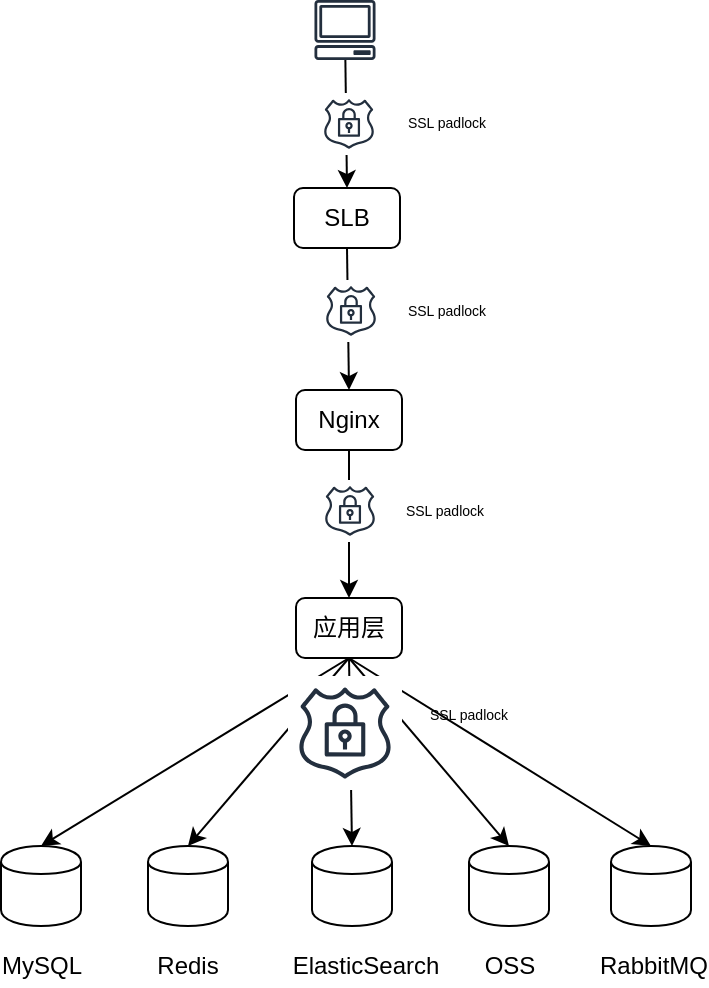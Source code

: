 <mxfile pages="1" version="11.1.5" type="github"><diagram id="nbEE-CBh3rNw5DolyWKX" name="Page-1"><mxGraphModel dx="1426" dy="773" grid="1" gridSize="10" guides="1" tooltips="1" connect="1" arrows="1" fold="1" page="1" pageScale="1" pageWidth="827" pageHeight="1169" math="0" shadow="0"><root><mxCell id="0"/><mxCell id="1" parent="0"/><mxCell id="u-Semw3MlkJ_myNkFAuX-2" value="" style="outlineConnect=0;fontColor=#232F3E;gradientColor=none;fillColor=#232F3E;strokeColor=none;dashed=0;verticalLabelPosition=bottom;verticalAlign=top;align=center;html=1;fontSize=12;fontStyle=0;aspect=fixed;pointerEvents=1;shape=mxgraph.aws4.client;" vertex="1" parent="1"><mxGeometry x="367" y="110" width="31" height="30" as="geometry"/></mxCell><mxCell id="u-Semw3MlkJ_myNkFAuX-3" value="SLB" style="rounded=1;whiteSpace=wrap;html=1;" vertex="1" parent="1"><mxGeometry x="357" y="204" width="53" height="30" as="geometry"/></mxCell><mxCell id="u-Semw3MlkJ_myNkFAuX-5" value="Nginx" style="rounded=1;whiteSpace=wrap;html=1;" vertex="1" parent="1"><mxGeometry x="358" y="305" width="53" height="30" as="geometry"/></mxCell><mxCell id="u-Semw3MlkJ_myNkFAuX-6" value="" style="endArrow=classic;html=1;entryX=0.5;entryY=0;entryDx=0;entryDy=0;exitX=0.5;exitY=1;exitDx=0;exitDy=0;" edge="1" parent="1" source="u-Semw3MlkJ_myNkFAuX-3" target="u-Semw3MlkJ_myNkFAuX-5"><mxGeometry width="50" height="50" relative="1" as="geometry"><mxPoint x="393.5" y="150" as="sourcePoint"/><mxPoint x="393.5" y="214" as="targetPoint"/></mxGeometry></mxCell><mxCell id="u-Semw3MlkJ_myNkFAuX-8" value="应用层" style="rounded=1;whiteSpace=wrap;html=1;" vertex="1" parent="1"><mxGeometry x="358" y="409" width="53" height="30" as="geometry"/></mxCell><mxCell id="u-Semw3MlkJ_myNkFAuX-9" value="" style="shape=cylinder;whiteSpace=wrap;html=1;boundedLbl=1;backgroundOutline=1;" vertex="1" parent="1"><mxGeometry x="210.5" y="533" width="40" height="40" as="geometry"/></mxCell><mxCell id="u-Semw3MlkJ_myNkFAuX-10" value="MySQL" style="text;html=1;strokeColor=none;fillColor=none;align=center;verticalAlign=middle;whiteSpace=wrap;rounded=0;" vertex="1" parent="1"><mxGeometry x="210.5" y="583" width="40" height="20" as="geometry"/></mxCell><mxCell id="u-Semw3MlkJ_myNkFAuX-11" value="" style="shape=cylinder;whiteSpace=wrap;html=1;boundedLbl=1;backgroundOutline=1;" vertex="1" parent="1"><mxGeometry x="284" y="533" width="40" height="40" as="geometry"/></mxCell><mxCell id="u-Semw3MlkJ_myNkFAuX-12" value="Redis" style="text;html=1;strokeColor=none;fillColor=none;align=center;verticalAlign=middle;whiteSpace=wrap;rounded=0;" vertex="1" parent="1"><mxGeometry x="284" y="583" width="40" height="20" as="geometry"/></mxCell><mxCell id="u-Semw3MlkJ_myNkFAuX-13" value="" style="shape=cylinder;whiteSpace=wrap;html=1;boundedLbl=1;backgroundOutline=1;" vertex="1" parent="1"><mxGeometry x="366" y="533" width="40" height="40" as="geometry"/></mxCell><mxCell id="u-Semw3MlkJ_myNkFAuX-14" value="ElasticSearch" style="text;html=1;strokeColor=none;fillColor=none;align=center;verticalAlign=middle;whiteSpace=wrap;rounded=0;" vertex="1" parent="1"><mxGeometry x="372.5" y="583" width="40" height="20" as="geometry"/></mxCell><mxCell id="u-Semw3MlkJ_myNkFAuX-15" value="" style="shape=cylinder;whiteSpace=wrap;html=1;boundedLbl=1;backgroundOutline=1;" vertex="1" parent="1"><mxGeometry x="444.5" y="533" width="40" height="40" as="geometry"/></mxCell><mxCell id="u-Semw3MlkJ_myNkFAuX-16" value="OSS" style="text;html=1;strokeColor=none;fillColor=none;align=center;verticalAlign=middle;whiteSpace=wrap;rounded=0;" vertex="1" parent="1"><mxGeometry x="444.5" y="583" width="40" height="20" as="geometry"/></mxCell><mxCell id="u-Semw3MlkJ_myNkFAuX-17" value="" style="endArrow=classic;html=1;entryX=0.5;entryY=0;entryDx=0;entryDy=0;exitX=0.5;exitY=1;exitDx=0;exitDy=0;" edge="1" parent="1" source="u-Semw3MlkJ_myNkFAuX-5" target="u-Semw3MlkJ_myNkFAuX-8"><mxGeometry width="50" height="50" relative="1" as="geometry"><mxPoint x="393.5" y="244" as="sourcePoint"/><mxPoint x="393.5" y="300" as="targetPoint"/></mxGeometry></mxCell><mxCell id="u-Semw3MlkJ_myNkFAuX-18" value="" style="endArrow=classic;html=1;entryX=0.5;entryY=0;entryDx=0;entryDy=0;exitX=0.5;exitY=1;exitDx=0;exitDy=0;" edge="1" parent="1" source="u-Semw3MlkJ_myNkFAuX-8" target="u-Semw3MlkJ_myNkFAuX-9"><mxGeometry width="50" height="50" relative="1" as="geometry"><mxPoint x="393.5" y="330" as="sourcePoint"/><mxPoint x="393.5" y="404" as="targetPoint"/></mxGeometry></mxCell><mxCell id="u-Semw3MlkJ_myNkFAuX-19" value="" style="endArrow=classic;html=1;entryX=0.5;entryY=0;entryDx=0;entryDy=0;exitX=0.5;exitY=1;exitDx=0;exitDy=0;" edge="1" parent="1" source="u-Semw3MlkJ_myNkFAuX-8" target="u-Semw3MlkJ_myNkFAuX-11"><mxGeometry width="50" height="50" relative="1" as="geometry"><mxPoint x="380" y="430" as="sourcePoint"/><mxPoint x="218" y="488" as="targetPoint"/></mxGeometry></mxCell><mxCell id="u-Semw3MlkJ_myNkFAuX-20" value="" style="endArrow=classic;html=1;entryX=0.5;entryY=0;entryDx=0;entryDy=0;exitX=0.5;exitY=1;exitDx=0;exitDy=0;" edge="1" parent="1" source="u-Semw3MlkJ_myNkFAuX-8" target="u-Semw3MlkJ_myNkFAuX-13"><mxGeometry width="50" height="50" relative="1" as="geometry"><mxPoint x="390" y="440" as="sourcePoint"/><mxPoint x="331.5" y="488" as="targetPoint"/></mxGeometry></mxCell><mxCell id="u-Semw3MlkJ_myNkFAuX-21" value="" style="endArrow=classic;html=1;entryX=0.5;entryY=0;entryDx=0;entryDy=0;exitX=0.5;exitY=1;exitDx=0;exitDy=0;" edge="1" parent="1" source="u-Semw3MlkJ_myNkFAuX-8" target="u-Semw3MlkJ_myNkFAuX-15"><mxGeometry width="50" height="50" relative="1" as="geometry"><mxPoint x="393.5" y="434" as="sourcePoint"/><mxPoint x="450.5" y="488" as="targetPoint"/></mxGeometry></mxCell><mxCell id="u-Semw3MlkJ_myNkFAuX-22" value="" style="shape=cylinder;whiteSpace=wrap;html=1;boundedLbl=1;backgroundOutline=1;" vertex="1" parent="1"><mxGeometry x="515.5" y="533" width="40" height="40" as="geometry"/></mxCell><mxCell id="u-Semw3MlkJ_myNkFAuX-23" value="RabbitMQ" style="text;html=1;strokeColor=none;fillColor=none;align=center;verticalAlign=middle;whiteSpace=wrap;rounded=0;" vertex="1" parent="1"><mxGeometry x="516.5" y="583" width="40" height="20" as="geometry"/></mxCell><mxCell id="u-Semw3MlkJ_myNkFAuX-24" value="" style="endArrow=classic;html=1;entryX=0.5;entryY=0;entryDx=0;entryDy=0;exitX=0.5;exitY=1;exitDx=0;exitDy=0;" edge="1" parent="1" source="u-Semw3MlkJ_myNkFAuX-8" target="u-Semw3MlkJ_myNkFAuX-22"><mxGeometry width="50" height="50" relative="1" as="geometry"><mxPoint x="390" y="420" as="sourcePoint"/><mxPoint x="529" y="488" as="targetPoint"/></mxGeometry></mxCell><mxCell id="u-Semw3MlkJ_myNkFAuX-31" value="" style="endArrow=classic;html=1;entryX=0.5;entryY=0;entryDx=0;entryDy=0;" edge="1" parent="1" source="u-Semw3MlkJ_myNkFAuX-2" target="u-Semw3MlkJ_myNkFAuX-3"><mxGeometry width="50" height="50" relative="1" as="geometry"><mxPoint x="383.5" y="181" as="sourcePoint"/><mxPoint x="381.5" y="150" as="targetPoint"/></mxGeometry></mxCell><mxCell id="u-Semw3MlkJ_myNkFAuX-29" value="" style="outlineConnect=0;fontColor=#232F3E;gradientColor=none;strokeColor=#232F3E;fillColor=#ffffff;dashed=0;verticalLabelPosition=bottom;verticalAlign=top;align=center;html=1;fontSize=7;fontStyle=0;aspect=fixed;shape=mxgraph.aws4.resourceIcon;resIcon=mxgraph.aws4.ssl_padlock;" vertex="1" parent="1"><mxGeometry x="369" y="156.5" width="31" height="31" as="geometry"/></mxCell><mxCell id="u-Semw3MlkJ_myNkFAuX-44" value="" style="outlineConnect=0;fontColor=#232F3E;gradientColor=none;strokeColor=#232F3E;fillColor=#ffffff;dashed=0;verticalLabelPosition=bottom;verticalAlign=top;align=center;html=1;fontSize=7;fontStyle=0;aspect=fixed;shape=mxgraph.aws4.resourceIcon;resIcon=mxgraph.aws4.ssl_padlock;" vertex="1" parent="1"><mxGeometry x="370" y="250" width="31" height="31" as="geometry"/></mxCell><mxCell id="u-Semw3MlkJ_myNkFAuX-45" value="" style="outlineConnect=0;fontColor=#232F3E;gradientColor=none;strokeColor=#232F3E;fillColor=#ffffff;dashed=0;verticalLabelPosition=bottom;verticalAlign=top;align=center;html=1;fontSize=7;fontStyle=0;aspect=fixed;shape=mxgraph.aws4.resourceIcon;resIcon=mxgraph.aws4.ssl_padlock;" vertex="1" parent="1"><mxGeometry x="369.5" y="350" width="31" height="31" as="geometry"/></mxCell><mxCell id="u-Semw3MlkJ_myNkFAuX-48" value="" style="outlineConnect=0;fontColor=#232F3E;gradientColor=none;strokeColor=#232F3E;fillColor=#ffffff;dashed=0;verticalLabelPosition=bottom;verticalAlign=top;align=center;html=1;fontSize=7;fontStyle=0;aspect=fixed;shape=mxgraph.aws4.resourceIcon;resIcon=mxgraph.aws4.ssl_padlock;" vertex="1" parent="1"><mxGeometry x="354" y="448" width="57" height="57" as="geometry"/></mxCell><mxCell id="u-Semw3MlkJ_myNkFAuX-50" value="SSL padlock&lt;br&gt;" style="text;html=1;strokeColor=none;fillColor=none;align=center;verticalAlign=middle;whiteSpace=wrap;rounded=0;fontSize=7;" vertex="1" parent="1"><mxGeometry x="386" y="163" width="95" height="18" as="geometry"/></mxCell><mxCell id="u-Semw3MlkJ_myNkFAuX-51" value="SSL padlock&lt;br&gt;" style="text;html=1;strokeColor=none;fillColor=none;align=center;verticalAlign=middle;whiteSpace=wrap;rounded=0;fontSize=7;" vertex="1" parent="1"><mxGeometry x="386" y="256.5" width="95" height="18" as="geometry"/></mxCell><mxCell id="u-Semw3MlkJ_myNkFAuX-52" value="SSL padlock&lt;br&gt;" style="text;html=1;strokeColor=none;fillColor=none;align=center;verticalAlign=middle;whiteSpace=wrap;rounded=0;fontSize=7;" vertex="1" parent="1"><mxGeometry x="384.5" y="356.5" width="95" height="18" as="geometry"/></mxCell><mxCell id="u-Semw3MlkJ_myNkFAuX-53" value="SSL padlock&lt;br&gt;" style="text;html=1;strokeColor=none;fillColor=none;align=center;verticalAlign=middle;whiteSpace=wrap;rounded=0;fontSize=7;" vertex="1" parent="1"><mxGeometry x="397" y="458.5" width="95" height="18" as="geometry"/></mxCell></root></mxGraphModel></diagram></mxfile>